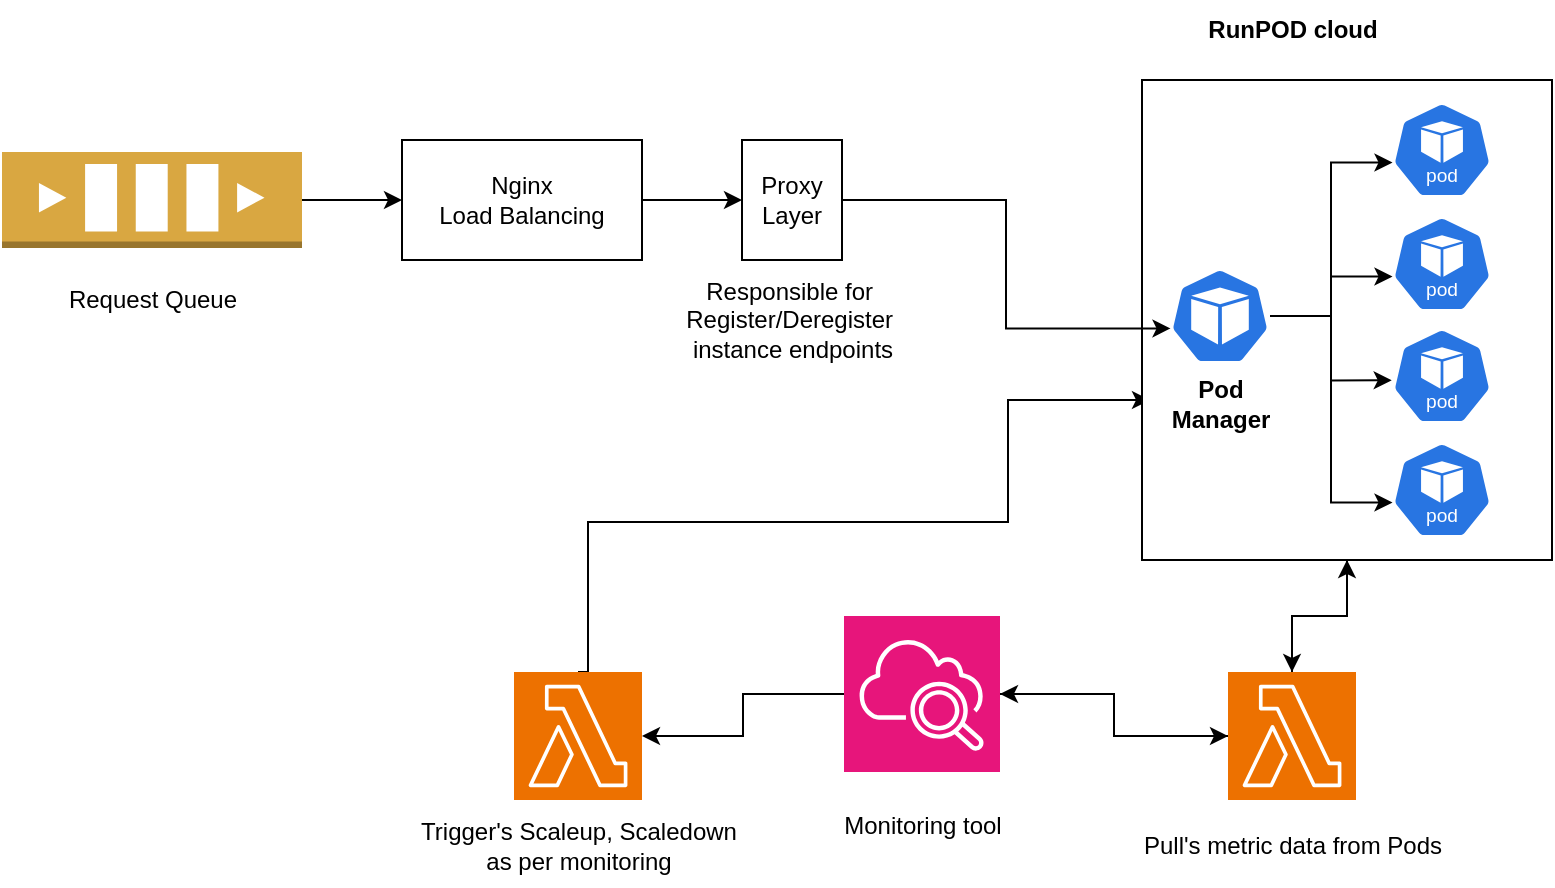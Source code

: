 <mxfile version="26.2.14">
  <diagram name="Page-1" id="iP6kQtvoa8H6n5uTDdC2">
    <mxGraphModel dx="969" dy="486" grid="1" gridSize="10" guides="1" tooltips="1" connect="1" arrows="1" fold="1" page="1" pageScale="1" pageWidth="850" pageHeight="1100" math="0" shadow="0">
      <root>
        <mxCell id="0" />
        <mxCell id="1" parent="0" />
        <mxCell id="btc_JdbEyAI99RgP4txK-1" style="edgeStyle=orthogonalEdgeStyle;rounded=0;orthogonalLoop=1;jettySize=auto;html=1;" edge="1" parent="1" source="btc_JdbEyAI99RgP4txK-2" target="btc_JdbEyAI99RgP4txK-19">
          <mxGeometry relative="1" as="geometry" />
        </mxCell>
        <mxCell id="btc_JdbEyAI99RgP4txK-2" value="" style="sketch=0;points=[[0,0,0],[0.25,0,0],[0.5,0,0],[0.75,0,0],[1,0,0],[0,1,0],[0.25,1,0],[0.5,1,0],[0.75,1,0],[1,1,0],[0,0.25,0],[0,0.5,0],[0,0.75,0],[1,0.25,0],[1,0.5,0],[1,0.75,0]];outlineConnect=0;fontColor=#232F3E;fillColor=#ED7100;strokeColor=#ffffff;dashed=0;verticalLabelPosition=bottom;verticalAlign=top;align=center;html=1;fontSize=12;fontStyle=0;aspect=fixed;shape=mxgraph.aws4.resourceIcon;resIcon=mxgraph.aws4.lambda;" vertex="1" parent="1">
          <mxGeometry x="643" y="486" width="64" height="64" as="geometry" />
        </mxCell>
        <mxCell id="btc_JdbEyAI99RgP4txK-3" style="edgeStyle=orthogonalEdgeStyle;rounded=0;orthogonalLoop=1;jettySize=auto;html=1;entryX=0;entryY=0.5;entryDx=0;entryDy=0;entryPerimeter=0;" edge="1" parent="1" source="btc_JdbEyAI99RgP4txK-31" target="btc_JdbEyAI99RgP4txK-2">
          <mxGeometry relative="1" as="geometry" />
        </mxCell>
        <mxCell id="btc_JdbEyAI99RgP4txK-4" style="edgeStyle=orthogonalEdgeStyle;rounded=0;orthogonalLoop=1;jettySize=auto;html=1;entryX=1;entryY=0.5;entryDx=0;entryDy=0;entryPerimeter=0;" edge="1" parent="1" source="btc_JdbEyAI99RgP4txK-2" target="btc_JdbEyAI99RgP4txK-31">
          <mxGeometry relative="1" as="geometry" />
        </mxCell>
        <mxCell id="btc_JdbEyAI99RgP4txK-5" style="edgeStyle=orthogonalEdgeStyle;rounded=0;orthogonalLoop=1;jettySize=auto;html=1;" edge="1" parent="1" source="btc_JdbEyAI99RgP4txK-19" target="btc_JdbEyAI99RgP4txK-2">
          <mxGeometry relative="1" as="geometry" />
        </mxCell>
        <mxCell id="btc_JdbEyAI99RgP4txK-6" style="edgeStyle=orthogonalEdgeStyle;rounded=0;orthogonalLoop=1;jettySize=auto;html=1;entryX=0;entryY=0.5;entryDx=0;entryDy=0;" edge="1" parent="1" source="btc_JdbEyAI99RgP4txK-7" target="btc_JdbEyAI99RgP4txK-9">
          <mxGeometry relative="1" as="geometry" />
        </mxCell>
        <mxCell id="btc_JdbEyAI99RgP4txK-7" value="" style="outlineConnect=0;dashed=0;verticalLabelPosition=bottom;verticalAlign=top;align=center;html=1;shape=mxgraph.aws3.queue;fillColor=#D9A741;gradientColor=none;" vertex="1" parent="1">
          <mxGeometry x="30" y="226" width="150" height="48" as="geometry" />
        </mxCell>
        <mxCell id="btc_JdbEyAI99RgP4txK-8" style="edgeStyle=orthogonalEdgeStyle;rounded=0;orthogonalLoop=1;jettySize=auto;html=1;entryX=0;entryY=0.5;entryDx=0;entryDy=0;" edge="1" parent="1" source="btc_JdbEyAI99RgP4txK-9" target="btc_JdbEyAI99RgP4txK-11">
          <mxGeometry relative="1" as="geometry" />
        </mxCell>
        <mxCell id="btc_JdbEyAI99RgP4txK-9" value="Nginx&lt;div&gt;Load Balancing&lt;/div&gt;" style="rounded=0;whiteSpace=wrap;html=1;" vertex="1" parent="1">
          <mxGeometry x="230" y="220" width="120" height="60" as="geometry" />
        </mxCell>
        <mxCell id="btc_JdbEyAI99RgP4txK-10" value="Pull&#39;s metric data from Pods" style="text;html=1;align=center;verticalAlign=middle;resizable=0;points=[];autosize=1;strokeColor=none;fillColor=none;" vertex="1" parent="1">
          <mxGeometry x="590" y="558" width="170" height="30" as="geometry" />
        </mxCell>
        <mxCell id="btc_JdbEyAI99RgP4txK-11" value="Proxy&lt;div&gt;Layer&lt;/div&gt;" style="rounded=0;whiteSpace=wrap;html=1;" vertex="1" parent="1">
          <mxGeometry x="400" y="220" width="50" height="60" as="geometry" />
        </mxCell>
        <mxCell id="btc_JdbEyAI99RgP4txK-12" style="edgeStyle=orthogonalEdgeStyle;rounded=0;orthogonalLoop=1;jettySize=auto;html=1;entryX=0.538;entryY=0.994;entryDx=0;entryDy=0;entryPerimeter=0;exitX=0.5;exitY=0;exitDx=0;exitDy=0;exitPerimeter=0;" edge="1" parent="1" source="btc_JdbEyAI99RgP4txK-13">
          <mxGeometry relative="1" as="geometry">
            <mxPoint x="322.77" y="516.88" as="sourcePoint" />
            <mxPoint x="604" y="350.0" as="targetPoint" />
            <Array as="points">
              <mxPoint x="323" y="486" />
              <mxPoint x="323" y="411" />
              <mxPoint x="533" y="411" />
              <mxPoint x="533" y="350" />
            </Array>
          </mxGeometry>
        </mxCell>
        <mxCell id="btc_JdbEyAI99RgP4txK-13" value="" style="sketch=0;points=[[0,0,0],[0.25,0,0],[0.5,0,0],[0.75,0,0],[1,0,0],[0,1,0],[0.25,1,0],[0.5,1,0],[0.75,1,0],[1,1,0],[0,0.25,0],[0,0.5,0],[0,0.75,0],[1,0.25,0],[1,0.5,0],[1,0.75,0]];outlineConnect=0;fontColor=#232F3E;fillColor=#ED7100;strokeColor=#ffffff;dashed=0;verticalLabelPosition=bottom;verticalAlign=top;align=center;html=1;fontSize=12;fontStyle=0;aspect=fixed;shape=mxgraph.aws4.resourceIcon;resIcon=mxgraph.aws4.lambda;" vertex="1" parent="1">
          <mxGeometry x="286" y="486" width="64" height="64" as="geometry" />
        </mxCell>
        <mxCell id="btc_JdbEyAI99RgP4txK-14" style="edgeStyle=orthogonalEdgeStyle;rounded=0;orthogonalLoop=1;jettySize=auto;html=1;exitX=0;exitY=0.5;exitDx=0;exitDy=0;exitPerimeter=0;entryX=1;entryY=0.5;entryDx=0;entryDy=0;entryPerimeter=0;" edge="1" parent="1" source="btc_JdbEyAI99RgP4txK-31" target="btc_JdbEyAI99RgP4txK-13">
          <mxGeometry relative="1" as="geometry" />
        </mxCell>
        <mxCell id="btc_JdbEyAI99RgP4txK-15" value="Trigger&#39;s Scaleup, Scaledown&lt;div&gt;as per monitoring&lt;/div&gt;" style="text;html=1;align=center;verticalAlign=middle;resizable=0;points=[];autosize=1;strokeColor=none;fillColor=none;" vertex="1" parent="1">
          <mxGeometry x="228" y="553" width="180" height="40" as="geometry" />
        </mxCell>
        <mxCell id="btc_JdbEyAI99RgP4txK-16" value="RunPOD cloud" style="text;html=1;align=center;verticalAlign=middle;resizable=0;points=[];autosize=1;strokeColor=none;fillColor=none;fontStyle=1" vertex="1" parent="1">
          <mxGeometry x="625" y="150" width="100" height="30" as="geometry" />
        </mxCell>
        <mxCell id="btc_JdbEyAI99RgP4txK-17" value="Request Queue" style="text;html=1;align=center;verticalAlign=middle;resizable=0;points=[];autosize=1;strokeColor=none;fillColor=none;" vertex="1" parent="1">
          <mxGeometry x="50" y="285" width="110" height="30" as="geometry" />
        </mxCell>
        <mxCell id="btc_JdbEyAI99RgP4txK-18" value="Responsible for&amp;nbsp;&lt;div&gt;Register/Deregister&amp;nbsp;&lt;/div&gt;&lt;div&gt;instance endpoints&lt;/div&gt;" style="text;html=1;align=center;verticalAlign=middle;resizable=0;points=[];autosize=1;strokeColor=none;fillColor=none;" vertex="1" parent="1">
          <mxGeometry x="360" y="280" width="130" height="60" as="geometry" />
        </mxCell>
        <mxCell id="btc_JdbEyAI99RgP4txK-19" value="" style="rounded=0;whiteSpace=wrap;html=1;rotation=90;" vertex="1" parent="1">
          <mxGeometry x="582.5" y="207.5" width="240" height="205" as="geometry" />
        </mxCell>
        <mxCell id="btc_JdbEyAI99RgP4txK-20" value="Pod&lt;div&gt;Manager&lt;/div&gt;" style="text;html=1;align=center;verticalAlign=middle;resizable=0;points=[];autosize=1;strokeColor=none;fillColor=none;fontStyle=1" vertex="1" parent="1">
          <mxGeometry x="604" y="332" width="70" height="40" as="geometry" />
        </mxCell>
        <mxCell id="btc_JdbEyAI99RgP4txK-21" value="" style="aspect=fixed;sketch=0;html=1;dashed=0;whitespace=wrap;verticalLabelPosition=bottom;verticalAlign=top;fillColor=#2875E2;strokeColor=#ffffff;points=[[0.005,0.63,0],[0.1,0.2,0],[0.9,0.2,0],[0.5,0,0],[0.995,0.63,0],[0.72,0.99,0],[0.5,1,0],[0.28,0.99,0]];shape=mxgraph.kubernetes.icon2;kubernetesLabel=1;prIcon=pod;rotation=-180;direction=west;" vertex="1" parent="1">
          <mxGeometry x="725" y="371" width="50" height="48" as="geometry" />
        </mxCell>
        <mxCell id="btc_JdbEyAI99RgP4txK-22" value="" style="aspect=fixed;sketch=0;html=1;dashed=0;whitespace=wrap;verticalLabelPosition=bottom;verticalAlign=top;fillColor=#2875E2;strokeColor=#ffffff;points=[[0.005,0.63,0],[0.1,0.2,0],[0.9,0.2,0],[0.5,0,0],[0.995,0.63,0],[0.72,0.99,0],[0.5,1,0],[0.28,0.99,0]];shape=mxgraph.kubernetes.icon2;kubernetesLabel=1;prIcon=pod;rotation=-180;direction=west;" vertex="1" parent="1">
          <mxGeometry x="725" y="258" width="50" height="48" as="geometry" />
        </mxCell>
        <mxCell id="btc_JdbEyAI99RgP4txK-23" value="" style="aspect=fixed;sketch=0;html=1;dashed=0;whitespace=wrap;verticalLabelPosition=bottom;verticalAlign=top;fillColor=#2875E2;strokeColor=#ffffff;points=[[0.005,0.63,0],[0.1,0.2,0],[0.9,0.2,0],[0.5,0,0],[0.995,0.63,0],[0.72,0.99,0],[0.5,1,0],[0.28,0.99,0]];shape=mxgraph.kubernetes.icon2;kubernetesLabel=1;prIcon=pod;rotation=-180;direction=west;" vertex="1" parent="1">
          <mxGeometry x="725" y="314" width="50" height="48" as="geometry" />
        </mxCell>
        <mxCell id="btc_JdbEyAI99RgP4txK-24" value="" style="aspect=fixed;sketch=0;html=1;dashed=0;whitespace=wrap;verticalLabelPosition=bottom;verticalAlign=top;fillColor=#2875E2;strokeColor=#ffffff;points=[[0.005,0.63,0],[0.1,0.2,0],[0.9,0.2,0],[0.5,0,0],[0.995,0.63,0],[0.72,0.99,0],[0.5,1,0],[0.28,0.99,0]];shape=mxgraph.kubernetes.icon2;kubernetesLabel=1;prIcon=pod;rotation=-180;direction=west;" vertex="1" parent="1">
          <mxGeometry x="725" y="201" width="50" height="48" as="geometry" />
        </mxCell>
        <mxCell id="btc_JdbEyAI99RgP4txK-25" value="" style="aspect=fixed;sketch=0;html=1;dashed=0;whitespace=wrap;verticalLabelPosition=bottom;verticalAlign=top;fillColor=#2875E2;strokeColor=#ffffff;points=[[0.005,0.63,0],[0.1,0.2,0],[0.9,0.2,0],[0.5,0,0],[0.995,0.63,0],[0.72,0.99,0],[0.5,1,0],[0.28,0.99,0]];shape=mxgraph.kubernetes.icon2;prIcon=pod;rotation=-180;direction=west;" vertex="1" parent="1">
          <mxGeometry x="614" y="284" width="50" height="48" as="geometry" />
        </mxCell>
        <mxCell id="btc_JdbEyAI99RgP4txK-26" style="edgeStyle=orthogonalEdgeStyle;rounded=0;orthogonalLoop=1;jettySize=auto;html=1;entryX=0.005;entryY=0.63;entryDx=0;entryDy=0;entryPerimeter=0;" edge="1" parent="1" source="btc_JdbEyAI99RgP4txK-25" target="btc_JdbEyAI99RgP4txK-24">
          <mxGeometry relative="1" as="geometry" />
        </mxCell>
        <mxCell id="btc_JdbEyAI99RgP4txK-27" style="edgeStyle=orthogonalEdgeStyle;rounded=0;orthogonalLoop=1;jettySize=auto;html=1;entryX=0.005;entryY=0.63;entryDx=0;entryDy=0;entryPerimeter=0;" edge="1" parent="1" source="btc_JdbEyAI99RgP4txK-25" target="btc_JdbEyAI99RgP4txK-21">
          <mxGeometry relative="1" as="geometry" />
        </mxCell>
        <mxCell id="btc_JdbEyAI99RgP4txK-28" style="edgeStyle=orthogonalEdgeStyle;rounded=0;orthogonalLoop=1;jettySize=auto;html=1;entryX=0.005;entryY=0.63;entryDx=0;entryDy=0;entryPerimeter=0;" edge="1" parent="1" source="btc_JdbEyAI99RgP4txK-25" target="btc_JdbEyAI99RgP4txK-22">
          <mxGeometry relative="1" as="geometry" />
        </mxCell>
        <mxCell id="btc_JdbEyAI99RgP4txK-29" style="edgeStyle=orthogonalEdgeStyle;rounded=0;orthogonalLoop=1;jettySize=auto;html=1;entryX=-0.003;entryY=0.545;entryDx=0;entryDy=0;entryPerimeter=0;" edge="1" parent="1" source="btc_JdbEyAI99RgP4txK-25" target="btc_JdbEyAI99RgP4txK-23">
          <mxGeometry relative="1" as="geometry" />
        </mxCell>
        <mxCell id="btc_JdbEyAI99RgP4txK-30" value="" style="group" connectable="0" vertex="1" parent="1">
          <mxGeometry x="440" y="458" width="100" height="120" as="geometry" />
        </mxCell>
        <mxCell id="btc_JdbEyAI99RgP4txK-31" value="" style="sketch=0;points=[[0,0,0],[0.25,0,0],[0.5,0,0],[0.75,0,0],[1,0,0],[0,1,0],[0.25,1,0],[0.5,1,0],[0.75,1,0],[1,1,0],[0,0.25,0],[0,0.5,0],[0,0.75,0],[1,0.25,0],[1,0.5,0],[1,0.75,0]];points=[[0,0,0],[0.25,0,0],[0.5,0,0],[0.75,0,0],[1,0,0],[0,1,0],[0.25,1,0],[0.5,1,0],[0.75,1,0],[1,1,0],[0,0.25,0],[0,0.5,0],[0,0.75,0],[1,0.25,0],[1,0.5,0],[1,0.75,0]];outlineConnect=0;fontColor=#232F3E;fillColor=#E7157B;strokeColor=#ffffff;dashed=0;verticalLabelPosition=bottom;verticalAlign=top;align=center;html=1;fontSize=12;fontStyle=0;aspect=fixed;shape=mxgraph.aws4.resourceIcon;resIcon=mxgraph.aws4.cloudwatch_2;" vertex="1" parent="btc_JdbEyAI99RgP4txK-30">
          <mxGeometry x="11" width="78" height="78" as="geometry" />
        </mxCell>
        <mxCell id="btc_JdbEyAI99RgP4txK-32" value="Monitoring tool" style="text;html=1;align=center;verticalAlign=middle;resizable=0;points=[];autosize=1;strokeColor=none;fillColor=none;" vertex="1" parent="btc_JdbEyAI99RgP4txK-30">
          <mxGeometry y="90" width="100" height="30" as="geometry" />
        </mxCell>
        <mxCell id="btc_JdbEyAI99RgP4txK-33" style="edgeStyle=orthogonalEdgeStyle;rounded=0;orthogonalLoop=1;jettySize=auto;html=1;entryX=0.005;entryY=0.63;entryDx=0;entryDy=0;entryPerimeter=0;" edge="1" parent="1" source="btc_JdbEyAI99RgP4txK-11" target="btc_JdbEyAI99RgP4txK-25">
          <mxGeometry relative="1" as="geometry">
            <mxPoint x="600" y="260" as="targetPoint" />
          </mxGeometry>
        </mxCell>
      </root>
    </mxGraphModel>
  </diagram>
</mxfile>
